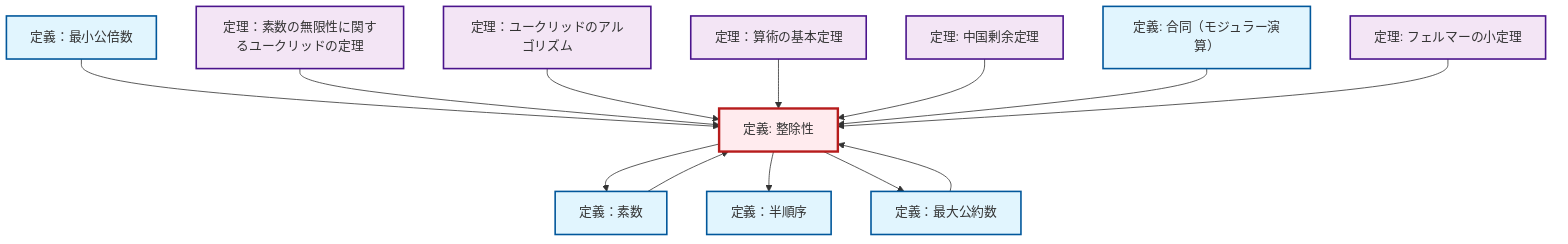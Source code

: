 graph TD
    classDef definition fill:#e1f5fe,stroke:#01579b,stroke-width:2px
    classDef theorem fill:#f3e5f5,stroke:#4a148c,stroke-width:2px
    classDef axiom fill:#fff3e0,stroke:#e65100,stroke-width:2px
    classDef example fill:#e8f5e9,stroke:#1b5e20,stroke-width:2px
    classDef current fill:#ffebee,stroke:#b71c1c,stroke-width:3px
    thm-euclidean-algorithm["定理：ユークリッドのアルゴリズム"]:::theorem
    def-lcm["定義：最小公倍数"]:::definition
    thm-fermat-little["定理: フェルマーの小定理"]:::theorem
    thm-fundamental-arithmetic["定理：算術の基本定理"]:::theorem
    def-partial-order["定義：半順序"]:::definition
    thm-euclid-infinitude-primes["定理：素数の無限性に関するユークリッドの定理"]:::theorem
    def-congruence["定義: 合同（モジュラー演算）"]:::definition
    def-prime["定義：素数"]:::definition
    def-gcd["定義：最大公約数"]:::definition
    thm-chinese-remainder["定理: 中国剰余定理"]:::theorem
    def-divisibility["定義: 整除性"]:::definition
    def-lcm --> def-divisibility
    thm-euclid-infinitude-primes --> def-divisibility
    def-divisibility --> def-prime
    thm-euclidean-algorithm --> def-divisibility
    def-prime --> def-divisibility
    def-divisibility --> def-partial-order
    thm-fundamental-arithmetic --> def-divisibility
    thm-chinese-remainder --> def-divisibility
    def-congruence --> def-divisibility
    def-divisibility --> def-gcd
    thm-fermat-little --> def-divisibility
    def-gcd --> def-divisibility
    class def-divisibility current